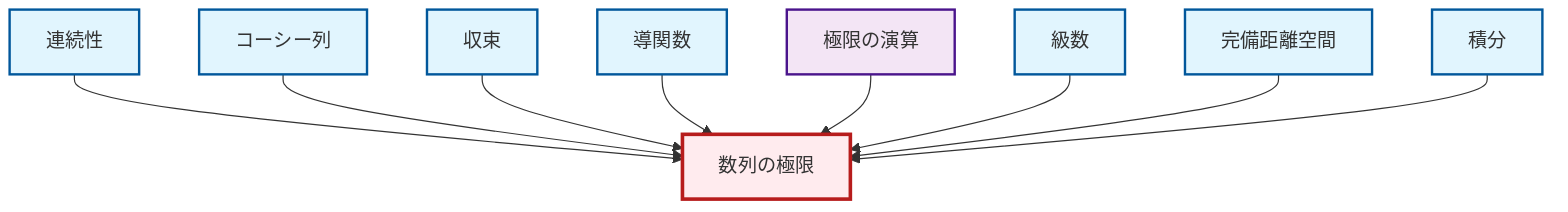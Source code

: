 graph TD
    classDef definition fill:#e1f5fe,stroke:#01579b,stroke-width:2px
    classDef theorem fill:#f3e5f5,stroke:#4a148c,stroke-width:2px
    classDef axiom fill:#fff3e0,stroke:#e65100,stroke-width:2px
    classDef example fill:#e8f5e9,stroke:#1b5e20,stroke-width:2px
    classDef current fill:#ffebee,stroke:#b71c1c,stroke-width:3px
    def-convergence["収束"]:::definition
    def-integral["積分"]:::definition
    thm-limit-arithmetic["極限の演算"]:::theorem
    def-continuity["連続性"]:::definition
    def-limit["数列の極限"]:::definition
    def-cauchy-sequence["コーシー列"]:::definition
    def-derivative["導関数"]:::definition
    def-series["級数"]:::definition
    def-complete-metric-space["完備距離空間"]:::definition
    def-continuity --> def-limit
    def-cauchy-sequence --> def-limit
    def-convergence --> def-limit
    def-derivative --> def-limit
    thm-limit-arithmetic --> def-limit
    def-series --> def-limit
    def-complete-metric-space --> def-limit
    def-integral --> def-limit
    class def-limit current
